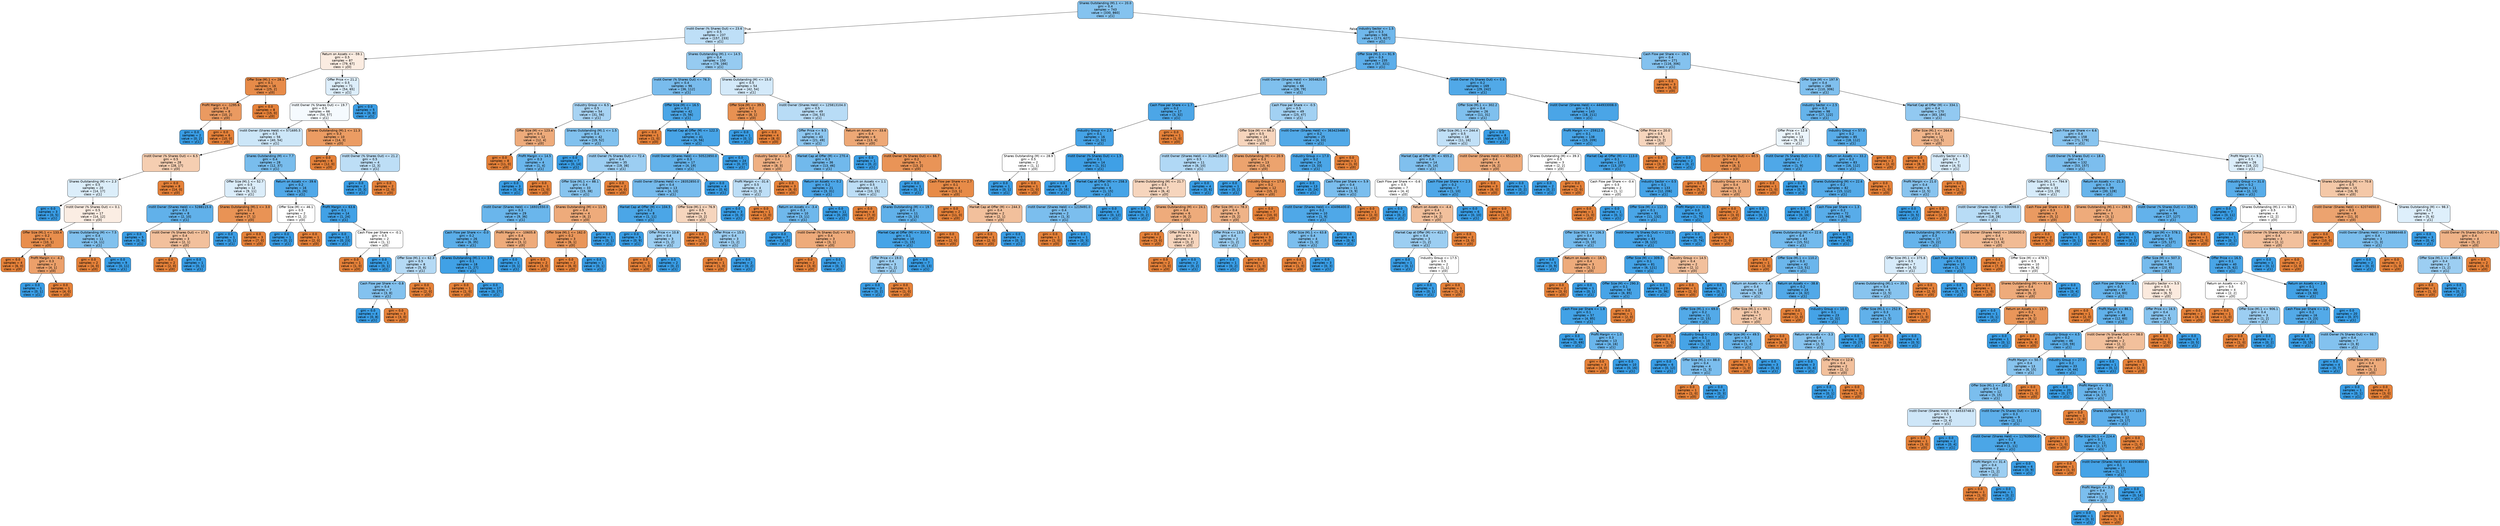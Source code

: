 digraph Tree {
node [shape=box, style="filled, rounded", color="black", fontname="helvetica"] ;
edge [fontname="helvetica"] ;
0 [label="Shares Outstanding (M).1 <= 20.0\ngini = 0.4\nsamples = 743\nvalue = [330, 860]\nclass = y[1]", fillcolor="#85c3ef"] ;
1 [label="Instit Owner (% Shares Out) <= 23.6\ngini = 0.5\nsamples = 237\nvalue = [157, 233]\nclass = y[1]", fillcolor="#bedff7"] ;
0 -> 1 [labeldistance=2.5, labelangle=45, headlabel="True"] ;
2 [label="Return on Assets <= -59.1\ngini = 0.5\nsamples = 87\nvalue = [79, 67]\nclass = y[0]", fillcolor="#fbece1"] ;
1 -> 2 ;
3 [label="Offer Size (M).1 <= 28.1\ngini = 0.1\nsamples = 16\nvalue = [25, 2]\nclass = y[0]", fillcolor="#e78b49"] ;
2 -> 3 ;
4 [label="Profit Margin <= -1295.6\ngini = 0.3\nsamples = 8\nvalue = [10, 2]\nclass = y[0]", fillcolor="#ea9a61"] ;
3 -> 4 ;
5 [label="gini = 0.0\nsamples = 2\nvalue = [0, 2]\nclass = y[1]", fillcolor="#399de5"] ;
4 -> 5 ;
6 [label="gini = 0.0\nsamples = 6\nvalue = [10, 0]\nclass = y[0]", fillcolor="#e58139"] ;
4 -> 6 ;
7 [label="gini = 0.0\nsamples = 8\nvalue = [15, 0]\nclass = y[0]", fillcolor="#e58139"] ;
3 -> 7 ;
8 [label="Offer Price <= 21.2\ngini = 0.5\nsamples = 71\nvalue = [54, 65]\nclass = y[1]", fillcolor="#ddeefb"] ;
2 -> 8 ;
9 [label="Instit Owner (% Shares Out) <= 19.7\ngini = 0.5\nsamples = 66\nvalue = [54, 57]\nclass = y[1]", fillcolor="#f5fafe"] ;
8 -> 9 ;
10 [label="Instit Owner (Shares Held) <= 571695.5\ngini = 0.5\nsamples = 56\nvalue = [40, 54]\nclass = y[1]", fillcolor="#cce6f8"] ;
9 -> 10 ;
11 [label="Instit Owner (% Shares Out) <= 6.5\ngini = 0.5\nsamples = 28\nvalue = [28, 17]\nclass = y[0]", fillcolor="#f5ceb1"] ;
10 -> 11 ;
12 [label="Shares Outstanding (M) <= 2.3\ngini = 0.5\nsamples = 20\nvalue = [14, 17]\nclass = y[1]", fillcolor="#dceefa"] ;
11 -> 12 ;
13 [label="gini = 0.0\nsamples = 3\nvalue = [0, 5]\nclass = y[1]", fillcolor="#399de5"] ;
12 -> 13 ;
14 [label="Instit Owner (% Shares Out) <= 0.1\ngini = 0.5\nsamples = 17\nvalue = [14, 12]\nclass = y[0]", fillcolor="#fbede3"] ;
12 -> 14 ;
15 [label="Offer Size (M).1 <= 133.4\ngini = 0.2\nsamples = 6\nvalue = [10, 1]\nclass = y[0]", fillcolor="#e88e4d"] ;
14 -> 15 ;
16 [label="gini = 0.0\nsamples = 4\nvalue = [6, 0]\nclass = y[0]", fillcolor="#e58139"] ;
15 -> 16 ;
17 [label="Profit Margin <= -4.2\ngini = 0.3\nsamples = 2\nvalue = [4, 1]\nclass = y[0]", fillcolor="#eca06a"] ;
15 -> 17 ;
18 [label="gini = 0.0\nsamples = 1\nvalue = [0, 1]\nclass = y[1]", fillcolor="#399de5"] ;
17 -> 18 ;
19 [label="gini = 0.0\nsamples = 1\nvalue = [4, 0]\nclass = y[0]", fillcolor="#e58139"] ;
17 -> 19 ;
20 [label="Shares Outstanding (M) <= 7.5\ngini = 0.4\nsamples = 11\nvalue = [4, 11]\nclass = y[1]", fillcolor="#81c1ee"] ;
14 -> 20 ;
21 [label="gini = 0.0\nsamples = 2\nvalue = [4, 0]\nclass = y[0]", fillcolor="#e58139"] ;
20 -> 21 ;
22 [label="gini = 0.0\nsamples = 9\nvalue = [0, 11]\nclass = y[1]", fillcolor="#399de5"] ;
20 -> 22 ;
23 [label="gini = 0.0\nsamples = 8\nvalue = [14, 0]\nclass = y[0]", fillcolor="#e58139"] ;
11 -> 23 ;
24 [label="Shares Outstanding (M) <= 7.7\ngini = 0.4\nsamples = 28\nvalue = [12, 37]\nclass = y[1]", fillcolor="#79bded"] ;
10 -> 24 ;
25 [label="Offer Size (M).1 <= 52.7\ngini = 0.5\nsamples = 12\nvalue = [9, 11]\nclass = y[1]", fillcolor="#dbedfa"] ;
24 -> 25 ;
26 [label="Instit Owner (Shares Held) <= 5288115.0\ngini = 0.3\nsamples = 8\nvalue = [2, 10]\nclass = y[1]", fillcolor="#61b1ea"] ;
25 -> 26 ;
27 [label="gini = 0.0\nsamples = 5\nvalue = [0, 9]\nclass = y[1]", fillcolor="#399de5"] ;
26 -> 27 ;
28 [label="Instit Owner (% Shares Out) <= 17.6\ngini = 0.4\nsamples = 3\nvalue = [2, 1]\nclass = y[0]", fillcolor="#f2c09c"] ;
26 -> 28 ;
29 [label="gini = 0.0\nsamples = 2\nvalue = [2, 0]\nclass = y[0]", fillcolor="#e58139"] ;
28 -> 29 ;
30 [label="gini = 0.0\nsamples = 1\nvalue = [0, 1]\nclass = y[1]", fillcolor="#399de5"] ;
28 -> 30 ;
31 [label="Shares Outstanding (M).1 <= 3.0\ngini = 0.2\nsamples = 4\nvalue = [7, 1]\nclass = y[0]", fillcolor="#e99355"] ;
25 -> 31 ;
32 [label="gini = 0.0\nsamples = 1\nvalue = [0, 1]\nclass = y[1]", fillcolor="#399de5"] ;
31 -> 32 ;
33 [label="gini = 0.0\nsamples = 3\nvalue = [7, 0]\nclass = y[0]", fillcolor="#e58139"] ;
31 -> 33 ;
34 [label="Return on Assets <= -39.6\ngini = 0.2\nsamples = 16\nvalue = [3, 26]\nclass = y[1]", fillcolor="#50a8e8"] ;
24 -> 34 ;
35 [label="Offer Size (M) <= 46.1\ngini = 0.5\nsamples = 2\nvalue = [2, 2]\nclass = y[0]", fillcolor="#ffffff"] ;
34 -> 35 ;
36 [label="gini = 0.0\nsamples = 1\nvalue = [0, 2]\nclass = y[1]", fillcolor="#399de5"] ;
35 -> 36 ;
37 [label="gini = 0.0\nsamples = 1\nvalue = [2, 0]\nclass = y[0]", fillcolor="#e58139"] ;
35 -> 37 ;
38 [label="Profit Margin <= 63.6\ngini = 0.1\nsamples = 14\nvalue = [1, 24]\nclass = y[1]", fillcolor="#41a1e6"] ;
34 -> 38 ;
39 [label="gini = 0.0\nsamples = 12\nvalue = [0, 23]\nclass = y[1]", fillcolor="#399de5"] ;
38 -> 39 ;
40 [label="Cash Flow per Share <= -0.1\ngini = 0.5\nsamples = 2\nvalue = [1, 1]\nclass = y[0]", fillcolor="#ffffff"] ;
38 -> 40 ;
41 [label="gini = 0.0\nsamples = 1\nvalue = [1, 0]\nclass = y[0]", fillcolor="#e58139"] ;
40 -> 41 ;
42 [label="gini = 0.0\nsamples = 1\nvalue = [0, 1]\nclass = y[1]", fillcolor="#399de5"] ;
40 -> 42 ;
43 [label="Shares Outstanding (M).1 <= 11.3\ngini = 0.3\nsamples = 10\nvalue = [14, 3]\nclass = y[0]", fillcolor="#eb9c63"] ;
9 -> 43 ;
44 [label="gini = 0.0\nsamples = 6\nvalue = [12, 0]\nclass = y[0]", fillcolor="#e58139"] ;
43 -> 44 ;
45 [label="Instit Owner (% Shares Out) <= 21.2\ngini = 0.5\nsamples = 4\nvalue = [2, 3]\nclass = y[1]", fillcolor="#bddef6"] ;
43 -> 45 ;
46 [label="gini = 0.0\nsamples = 2\nvalue = [0, 3]\nclass = y[1]", fillcolor="#399de5"] ;
45 -> 46 ;
47 [label="gini = 0.0\nsamples = 2\nvalue = [2, 0]\nclass = y[0]", fillcolor="#e58139"] ;
45 -> 47 ;
48 [label="gini = 0.0\nsamples = 5\nvalue = [0, 8]\nclass = y[1]", fillcolor="#399de5"] ;
8 -> 48 ;
49 [label="Shares Outstanding (M).1 <= 14.5\ngini = 0.4\nsamples = 150\nvalue = [78, 166]\nclass = y[1]", fillcolor="#96cbf1"] ;
1 -> 49 ;
50 [label="Instit Owner (% Shares Out) <= 76.3\ngini = 0.4\nsamples = 96\nvalue = [36, 112]\nclass = y[1]", fillcolor="#79bced"] ;
49 -> 50 ;
51 [label="Industry Group <= 6.5\ngini = 0.5\nsamples = 54\nvalue = [31, 56]\nclass = y[1]", fillcolor="#a7d3f3"] ;
50 -> 51 ;
52 [label="Offer Size (M) <= 123.4\ngini = 0.4\nsamples = 12\nvalue = [12, 4]\nclass = y[0]", fillcolor="#eeab7b"] ;
51 -> 52 ;
53 [label="gini = 0.0\nsamples = 8\nvalue = [11, 0]\nclass = y[0]", fillcolor="#e58139"] ;
52 -> 53 ;
54 [label="Profit Margin <= 14.5\ngini = 0.3\nsamples = 4\nvalue = [1, 4]\nclass = y[1]", fillcolor="#6ab6ec"] ;
52 -> 54 ;
55 [label="gini = 0.0\nsamples = 3\nvalue = [0, 4]\nclass = y[1]", fillcolor="#399de5"] ;
54 -> 55 ;
56 [label="gini = 0.0\nsamples = 1\nvalue = [1, 0]\nclass = y[0]", fillcolor="#e58139"] ;
54 -> 56 ;
57 [label="Shares Outstanding (M).1 <= 1.5\ngini = 0.4\nsamples = 42\nvalue = [19, 52]\nclass = y[1]", fillcolor="#81c1ee"] ;
51 -> 57 ;
58 [label="gini = 0.0\nsamples = 7\nvalue = [0, 14]\nclass = y[1]", fillcolor="#399de5"] ;
57 -> 58 ;
59 [label="Instit Owner (% Shares Out) <= 72.4\ngini = 0.4\nsamples = 35\nvalue = [19, 38]\nclass = y[1]", fillcolor="#9ccef2"] ;
57 -> 59 ;
60 [label="Offer Size (M).1 <= 88.1\ngini = 0.4\nsamples = 33\nvalue = [15, 38]\nclass = y[1]", fillcolor="#87c4ef"] ;
59 -> 60 ;
61 [label="Instit Owner (Shares Held) <= 16931550.0\ngini = 0.3\nsamples = 29\nvalue = [9, 36]\nclass = y[1]", fillcolor="#6ab6ec"] ;
60 -> 61 ;
62 [label="Cash Flow per Share <= -0.0\ngini = 0.2\nsamples = 26\nvalue = [6, 35]\nclass = y[1]", fillcolor="#5baee9"] ;
61 -> 62 ;
63 [label="Offer Size (M).1 <= 62.3\ngini = 0.5\nsamples = 8\nvalue = [5, 8]\nclass = y[1]", fillcolor="#b5daf5"] ;
62 -> 63 ;
64 [label="Cash Flow per Share <= -0.8\ngini = 0.4\nsamples = 7\nvalue = [3, 8]\nclass = y[1]", fillcolor="#83c2ef"] ;
63 -> 64 ;
65 [label="gini = 0.0\nsamples = 4\nvalue = [0, 8]\nclass = y[1]", fillcolor="#399de5"] ;
64 -> 65 ;
66 [label="gini = 0.0\nsamples = 3\nvalue = [3, 0]\nclass = y[0]", fillcolor="#e58139"] ;
64 -> 66 ;
67 [label="gini = 0.0\nsamples = 1\nvalue = [2, 0]\nclass = y[0]", fillcolor="#e58139"] ;
63 -> 67 ;
68 [label="Shares Outstanding (M).1 <= 3.8\ngini = 0.1\nsamples = 18\nvalue = [1, 27]\nclass = y[1]", fillcolor="#40a1e6"] ;
62 -> 68 ;
69 [label="gini = 0.0\nsamples = 1\nvalue = [1, 0]\nclass = y[0]", fillcolor="#e58139"] ;
68 -> 69 ;
70 [label="gini = 0.0\nsamples = 17\nvalue = [0, 27]\nclass = y[1]", fillcolor="#399de5"] ;
68 -> 70 ;
71 [label="Profit Margin <= -10605.8\ngini = 0.4\nsamples = 3\nvalue = [3, 1]\nclass = y[0]", fillcolor="#eeab7b"] ;
61 -> 71 ;
72 [label="gini = 0.0\nsamples = 1\nvalue = [0, 1]\nclass = y[1]", fillcolor="#399de5"] ;
71 -> 72 ;
73 [label="gini = 0.0\nsamples = 2\nvalue = [3, 0]\nclass = y[0]", fillcolor="#e58139"] ;
71 -> 73 ;
74 [label="Shares Outstanding (M) <= 11.9\ngini = 0.4\nsamples = 4\nvalue = [6, 2]\nclass = y[0]", fillcolor="#eeab7b"] ;
60 -> 74 ;
75 [label="Offer Size (M).1 <= 162.0\ngini = 0.2\nsamples = 3\nvalue = [6, 1]\nclass = y[0]", fillcolor="#e9965a"] ;
74 -> 75 ;
76 [label="gini = 0.0\nsamples = 2\nvalue = [6, 0]\nclass = y[0]", fillcolor="#e58139"] ;
75 -> 76 ;
77 [label="gini = 0.0\nsamples = 1\nvalue = [0, 1]\nclass = y[1]", fillcolor="#399de5"] ;
75 -> 77 ;
78 [label="gini = 0.0\nsamples = 1\nvalue = [0, 1]\nclass = y[1]", fillcolor="#399de5"] ;
74 -> 78 ;
79 [label="gini = 0.0\nsamples = 2\nvalue = [4, 0]\nclass = y[0]", fillcolor="#e58139"] ;
59 -> 79 ;
80 [label="Offer Size (M) <= 16.5\ngini = 0.2\nsamples = 42\nvalue = [5, 56]\nclass = y[1]", fillcolor="#4ba6e7"] ;
50 -> 80 ;
81 [label="gini = 0.0\nsamples = 1\nvalue = [1, 0]\nclass = y[0]", fillcolor="#e58139"] ;
80 -> 81 ;
82 [label="Market Cap at Offer (M) <= 122.3\ngini = 0.1\nsamples = 41\nvalue = [4, 56]\nclass = y[1]", fillcolor="#47a4e7"] ;
80 -> 82 ;
83 [label="Instit Owner (Shares Held) <= 50522850.0\ngini = 0.3\nsamples = 17\nvalue = [4, 19]\nclass = y[1]", fillcolor="#63b2ea"] ;
82 -> 83 ;
84 [label="Instit Owner (Shares Held) <= 28352850.0\ngini = 0.4\nsamples = 13\nvalue = [4, 13]\nclass = y[1]", fillcolor="#76bbed"] ;
83 -> 84 ;
85 [label="Market Cap at Offer (M) <= 104.5\ngini = 0.2\nsamples = 8\nvalue = [1, 11]\nclass = y[1]", fillcolor="#4ba6e7"] ;
84 -> 85 ;
86 [label="gini = 0.0\nsamples = 5\nvalue = [0, 9]\nclass = y[1]", fillcolor="#399de5"] ;
85 -> 86 ;
87 [label="Offer Price <= 10.8\ngini = 0.4\nsamples = 3\nvalue = [1, 2]\nclass = y[1]", fillcolor="#9ccef2"] ;
85 -> 87 ;
88 [label="gini = 0.0\nsamples = 1\nvalue = [1, 0]\nclass = y[0]", fillcolor="#e58139"] ;
87 -> 88 ;
89 [label="gini = 0.0\nsamples = 2\nvalue = [0, 2]\nclass = y[1]", fillcolor="#399de5"] ;
87 -> 89 ;
90 [label="Offer Size (M).1 <= 76.9\ngini = 0.5\nsamples = 5\nvalue = [3, 2]\nclass = y[0]", fillcolor="#f6d5bd"] ;
84 -> 90 ;
91 [label="gini = 0.0\nsamples = 2\nvalue = [2, 0]\nclass = y[0]", fillcolor="#e58139"] ;
90 -> 91 ;
92 [label="Offer Price <= 15.0\ngini = 0.4\nsamples = 3\nvalue = [1, 2]\nclass = y[1]", fillcolor="#9ccef2"] ;
90 -> 92 ;
93 [label="gini = 0.0\nsamples = 1\nvalue = [1, 0]\nclass = y[0]", fillcolor="#e58139"] ;
92 -> 93 ;
94 [label="gini = 0.0\nsamples = 2\nvalue = [0, 2]\nclass = y[1]", fillcolor="#399de5"] ;
92 -> 94 ;
95 [label="gini = 0.0\nsamples = 4\nvalue = [0, 6]\nclass = y[1]", fillcolor="#399de5"] ;
83 -> 95 ;
96 [label="gini = 0.0\nsamples = 24\nvalue = [0, 37]\nclass = y[1]", fillcolor="#399de5"] ;
82 -> 96 ;
97 [label="Shares Outstanding (M) <= 15.0\ngini = 0.5\nsamples = 54\nvalue = [42, 54]\nclass = y[1]", fillcolor="#d3e9f9"] ;
49 -> 97 ;
98 [label="Offer Size (M) <= 39.5\ngini = 0.2\nsamples = 5\nvalue = [8, 1]\nclass = y[0]", fillcolor="#e89152"] ;
97 -> 98 ;
99 [label="gini = 0.0\nsamples = 1\nvalue = [0, 1]\nclass = y[1]", fillcolor="#399de5"] ;
98 -> 99 ;
100 [label="gini = 0.0\nsamples = 4\nvalue = [8, 0]\nclass = y[0]", fillcolor="#e58139"] ;
98 -> 100 ;
101 [label="Instit Owner (Shares Held) <= 125813104.0\ngini = 0.5\nsamples = 49\nvalue = [34, 53]\nclass = y[1]", fillcolor="#b8dcf6"] ;
97 -> 101 ;
102 [label="Offer Price <= 9.5\ngini = 0.4\nsamples = 43\nvalue = [21, 49]\nclass = y[1]", fillcolor="#8ec7f0"] ;
101 -> 102 ;
103 [label="Industry Sector <= 1.5\ngini = 0.4\nsamples = 7\nvalue = [8, 3]\nclass = y[0]", fillcolor="#efb083"] ;
102 -> 103 ;
104 [label="Profit Margin <= -31.6\ngini = 0.5\nsamples = 4\nvalue = [2, 3]\nclass = y[1]", fillcolor="#bddef6"] ;
103 -> 104 ;
105 [label="gini = 0.0\nsamples = 3\nvalue = [0, 3]\nclass = y[1]", fillcolor="#399de5"] ;
104 -> 105 ;
106 [label="gini = 0.0\nsamples = 1\nvalue = [2, 0]\nclass = y[0]", fillcolor="#e58139"] ;
104 -> 106 ;
107 [label="gini = 0.0\nsamples = 3\nvalue = [6, 0]\nclass = y[0]", fillcolor="#e58139"] ;
103 -> 107 ;
108 [label="Market Cap at Offer (M) <= 270.4\ngini = 0.3\nsamples = 36\nvalue = [13, 46]\nclass = y[1]", fillcolor="#71b9ec"] ;
102 -> 108 ;
109 [label="Return on Assets <= 0.2\ngini = 0.2\nsamples = 21\nvalue = [3, 31]\nclass = y[1]", fillcolor="#4ca6e8"] ;
108 -> 109 ;
110 [label="Return on Assets <= -3.4\ngini = 0.3\nsamples = 10\nvalue = [3, 11]\nclass = y[1]", fillcolor="#6fb8ec"] ;
109 -> 110 ;
111 [label="gini = 0.0\nsamples = 7\nvalue = [0, 10]\nclass = y[1]", fillcolor="#399de5"] ;
110 -> 111 ;
112 [label="Instit Owner (% Shares Out) <= 95.7\ngini = 0.4\nsamples = 3\nvalue = [3, 1]\nclass = y[0]", fillcolor="#eeab7b"] ;
110 -> 112 ;
113 [label="gini = 0.0\nsamples = 2\nvalue = [3, 0]\nclass = y[0]", fillcolor="#e58139"] ;
112 -> 113 ;
114 [label="gini = 0.0\nsamples = 1\nvalue = [0, 1]\nclass = y[1]", fillcolor="#399de5"] ;
112 -> 114 ;
115 [label="gini = 0.0\nsamples = 11\nvalue = [0, 20]\nclass = y[1]", fillcolor="#399de5"] ;
109 -> 115 ;
116 [label="Return on Assets <= 1.1\ngini = 0.5\nsamples = 15\nvalue = [10, 15]\nclass = y[1]", fillcolor="#bddef6"] ;
108 -> 116 ;
117 [label="gini = 0.0\nsamples = 4\nvalue = [7, 0]\nclass = y[0]", fillcolor="#e58139"] ;
116 -> 117 ;
118 [label="Shares Outstanding (M) <= 19.7\ngini = 0.3\nsamples = 11\nvalue = [3, 15]\nclass = y[1]", fillcolor="#61b1ea"] ;
116 -> 118 ;
119 [label="Market Cap at Offer (M) <= 313.4\ngini = 0.1\nsamples = 10\nvalue = [1, 15]\nclass = y[1]", fillcolor="#46a4e7"] ;
118 -> 119 ;
120 [label="Offer Price <= 19.0\ngini = 0.4\nsamples = 3\nvalue = [1, 2]\nclass = y[1]", fillcolor="#9ccef2"] ;
119 -> 120 ;
121 [label="gini = 0.0\nsamples = 2\nvalue = [0, 2]\nclass = y[1]", fillcolor="#399de5"] ;
120 -> 121 ;
122 [label="gini = 0.0\nsamples = 1\nvalue = [1, 0]\nclass = y[0]", fillcolor="#e58139"] ;
120 -> 122 ;
123 [label="gini = 0.0\nsamples = 7\nvalue = [0, 13]\nclass = y[1]", fillcolor="#399de5"] ;
119 -> 123 ;
124 [label="gini = 0.0\nsamples = 1\nvalue = [2, 0]\nclass = y[0]", fillcolor="#e58139"] ;
118 -> 124 ;
125 [label="Return on Assets <= -33.6\ngini = 0.4\nsamples = 6\nvalue = [13, 4]\nclass = y[0]", fillcolor="#eda876"] ;
101 -> 125 ;
126 [label="gini = 0.0\nsamples = 1\nvalue = [0, 2]\nclass = y[1]", fillcolor="#399de5"] ;
125 -> 126 ;
127 [label="Instit Owner (% Shares Out) <= 66.7\ngini = 0.2\nsamples = 5\nvalue = [13, 2]\nclass = y[0]", fillcolor="#e99457"] ;
125 -> 127 ;
128 [label="gini = 0.0\nsamples = 1\nvalue = [0, 1]\nclass = y[1]", fillcolor="#399de5"] ;
127 -> 128 ;
129 [label="Cash Flow per Share <= 2.7\ngini = 0.1\nsamples = 4\nvalue = [13, 1]\nclass = y[0]", fillcolor="#e78b48"] ;
127 -> 129 ;
130 [label="gini = 0.0\nsamples = 2\nvalue = [11, 0]\nclass = y[0]", fillcolor="#e58139"] ;
129 -> 130 ;
131 [label="Market Cap at Offer (M) <= 244.3\ngini = 0.4\nsamples = 2\nvalue = [2, 1]\nclass = y[0]", fillcolor="#f2c09c"] ;
129 -> 131 ;
132 [label="gini = 0.0\nsamples = 1\nvalue = [2, 0]\nclass = y[0]", fillcolor="#e58139"] ;
131 -> 132 ;
133 [label="gini = 0.0\nsamples = 1\nvalue = [0, 1]\nclass = y[1]", fillcolor="#399de5"] ;
131 -> 133 ;
134 [label="Industry Sector <= 1.5\ngini = 0.3\nsamples = 506\nvalue = [173, 627]\nclass = y[1]", fillcolor="#70b8ec"] ;
0 -> 134 [labeldistance=2.5, labelangle=-45, headlabel="False"] ;
135 [label="Offer Size (M).1 <= 91.9\ngini = 0.3\nsamples = 235\nvalue = [57, 321]\nclass = y[1]", fillcolor="#5caeea"] ;
134 -> 135 ;
136 [label="Instit Owner (Shares Held) <= 3054820.0\ngini = 0.4\nsamples = 66\nvalue = [28, 79]\nclass = y[1]", fillcolor="#7fc0ee"] ;
135 -> 136 ;
137 [label="Cash Flow per Share <= 1.7\ngini = 0.2\nsamples = 17\nvalue = [3, 32]\nclass = y[1]", fillcolor="#4ca6e7"] ;
136 -> 137 ;
138 [label="Industry Group <= 2.5\ngini = 0.1\nsamples = 16\nvalue = [2, 32]\nclass = y[1]", fillcolor="#45a3e7"] ;
137 -> 138 ;
139 [label="Shares Outstanding (M) <= 28.9\ngini = 0.5\nsamples = 2\nvalue = [1, 1]\nclass = y[0]", fillcolor="#ffffff"] ;
138 -> 139 ;
140 [label="gini = 0.0\nsamples = 1\nvalue = [0, 1]\nclass = y[1]", fillcolor="#399de5"] ;
139 -> 140 ;
141 [label="gini = 0.0\nsamples = 1\nvalue = [1, 0]\nclass = y[0]", fillcolor="#e58139"] ;
139 -> 141 ;
142 [label="Instit Owner (% Shares Out) <= 1.5\ngini = 0.1\nsamples = 14\nvalue = [1, 31]\nclass = y[1]", fillcolor="#3fa0e6"] ;
138 -> 142 ;
143 [label="gini = 0.0\nsamples = 8\nvalue = [0, 16]\nclass = y[1]", fillcolor="#399de5"] ;
142 -> 143 ;
144 [label="Market Cap at Offer (M) <= 258.3\ngini = 0.1\nsamples = 6\nvalue = [1, 15]\nclass = y[1]", fillcolor="#46a4e7"] ;
142 -> 144 ;
145 [label="Instit Owner (Shares Held) <= 1219491.0\ngini = 0.4\nsamples = 2\nvalue = [1, 3]\nclass = y[1]", fillcolor="#7bbeee"] ;
144 -> 145 ;
146 [label="gini = 0.0\nsamples = 1\nvalue = [1, 0]\nclass = y[0]", fillcolor="#e58139"] ;
145 -> 146 ;
147 [label="gini = 0.0\nsamples = 1\nvalue = [0, 3]\nclass = y[1]", fillcolor="#399de5"] ;
145 -> 147 ;
148 [label="gini = 0.0\nsamples = 4\nvalue = [0, 12]\nclass = y[1]", fillcolor="#399de5"] ;
144 -> 148 ;
149 [label="gini = 0.0\nsamples = 1\nvalue = [1, 0]\nclass = y[0]", fillcolor="#e58139"] ;
137 -> 149 ;
150 [label="Cash Flow per Share <= -0.5\ngini = 0.5\nsamples = 49\nvalue = [25, 47]\nclass = y[1]", fillcolor="#a2d1f3"] ;
136 -> 150 ;
151 [label="Offer Size (M) <= 66.3\ngini = 0.5\nsamples = 24\nvalue = [21, 14]\nclass = y[0]", fillcolor="#f6d5bd"] ;
150 -> 151 ;
152 [label="Instit Owner (Shares Held) <= 31341150.0\ngini = 0.5\nsamples = 11\nvalue = [6, 10]\nclass = y[1]", fillcolor="#b0d8f5"] ;
151 -> 152 ;
153 [label="Shares Outstanding (M) <= 21.7\ngini = 0.5\nsamples = 7\nvalue = [6, 4]\nclass = y[0]", fillcolor="#f6d5bd"] ;
152 -> 153 ;
154 [label="gini = 0.0\nsamples = 1\nvalue = [0, 2]\nclass = y[1]", fillcolor="#399de5"] ;
153 -> 154 ;
155 [label="Shares Outstanding (M) <= 24.1\ngini = 0.4\nsamples = 6\nvalue = [6, 2]\nclass = y[0]", fillcolor="#eeab7b"] ;
153 -> 155 ;
156 [label="gini = 0.0\nsamples = 2\nvalue = [3, 0]\nclass = y[0]", fillcolor="#e58139"] ;
155 -> 156 ;
157 [label="Offer Price <= 6.0\ngini = 0.5\nsamples = 4\nvalue = [3, 2]\nclass = y[0]", fillcolor="#f6d5bd"] ;
155 -> 157 ;
158 [label="gini = 0.0\nsamples = 2\nvalue = [3, 0]\nclass = y[0]", fillcolor="#e58139"] ;
157 -> 158 ;
159 [label="gini = 0.0\nsamples = 2\nvalue = [0, 2]\nclass = y[1]", fillcolor="#399de5"] ;
157 -> 159 ;
160 [label="gini = 0.0\nsamples = 4\nvalue = [0, 6]\nclass = y[1]", fillcolor="#399de5"] ;
152 -> 160 ;
161 [label="Shares Outstanding (M) <= 20.9\ngini = 0.3\nsamples = 13\nvalue = [15, 4]\nclass = y[0]", fillcolor="#eca36e"] ;
151 -> 161 ;
162 [label="gini = 0.0\nsamples = 1\nvalue = [0, 2]\nclass = y[1]", fillcolor="#399de5"] ;
161 -> 162 ;
163 [label="Industry Group <= 17.0\ngini = 0.2\nsamples = 12\nvalue = [15, 2]\nclass = y[0]", fillcolor="#e89253"] ;
161 -> 163 ;
164 [label="Offer Size (M) <= 78.3\ngini = 0.4\nsamples = 5\nvalue = [5, 2]\nclass = y[0]", fillcolor="#efb388"] ;
163 -> 164 ;
165 [label="Offer Price <= 13.5\ngini = 0.4\nsamples = 2\nvalue = [1, 2]\nclass = y[1]", fillcolor="#9ccef2"] ;
164 -> 165 ;
166 [label="gini = 0.0\nsamples = 1\nvalue = [0, 2]\nclass = y[1]", fillcolor="#399de5"] ;
165 -> 166 ;
167 [label="gini = 0.0\nsamples = 1\nvalue = [1, 0]\nclass = y[0]", fillcolor="#e58139"] ;
165 -> 167 ;
168 [label="gini = 0.0\nsamples = 3\nvalue = [4, 0]\nclass = y[0]", fillcolor="#e58139"] ;
164 -> 168 ;
169 [label="gini = 0.0\nsamples = 7\nvalue = [10, 0]\nclass = y[0]", fillcolor="#e58139"] ;
163 -> 169 ;
170 [label="Instit Owner (Shares Held) <= 363423488.0\ngini = 0.2\nsamples = 25\nvalue = [4, 33]\nclass = y[1]", fillcolor="#51a9e8"] ;
150 -> 170 ;
171 [label="Industry Group <= 17.0\ngini = 0.2\nsamples = 24\nvalue = [3, 33]\nclass = y[1]", fillcolor="#4ba6e7"] ;
170 -> 171 ;
172 [label="gini = 0.0\nsamples = 13\nvalue = [0, 24]\nclass = y[1]", fillcolor="#399de5"] ;
171 -> 172 ;
173 [label="Cash Flow per Share <= 5.9\ngini = 0.4\nsamples = 11\nvalue = [3, 9]\nclass = y[1]", fillcolor="#7bbeee"] ;
171 -> 173 ;
174 [label="Instit Owner (Shares Held) <= 43496400.0\ngini = 0.2\nsamples = 10\nvalue = [1, 9]\nclass = y[1]", fillcolor="#4fa8e8"] ;
173 -> 174 ;
175 [label="Offer Size (M).1 <= 63.8\ngini = 0.4\nsamples = 4\nvalue = [1, 3]\nclass = y[1]", fillcolor="#7bbeee"] ;
174 -> 175 ;
176 [label="gini = 0.0\nsamples = 1\nvalue = [1, 0]\nclass = y[0]", fillcolor="#e58139"] ;
175 -> 176 ;
177 [label="gini = 0.0\nsamples = 3\nvalue = [0, 3]\nclass = y[1]", fillcolor="#399de5"] ;
175 -> 177 ;
178 [label="gini = 0.0\nsamples = 6\nvalue = [0, 6]\nclass = y[1]", fillcolor="#399de5"] ;
174 -> 178 ;
179 [label="gini = 0.0\nsamples = 1\nvalue = [2, 0]\nclass = y[0]", fillcolor="#e58139"] ;
173 -> 179 ;
180 [label="gini = 0.0\nsamples = 1\nvalue = [1, 0]\nclass = y[0]", fillcolor="#e58139"] ;
170 -> 180 ;
181 [label="Instit Owner (% Shares Out) <= 0.6\ngini = 0.2\nsamples = 169\nvalue = [29, 242]\nclass = y[1]", fillcolor="#51a9e8"] ;
135 -> 181 ;
182 [label="Offer Size (M).1 <= 302.2\ngini = 0.4\nsamples = 26\nvalue = [11, 31]\nclass = y[1]", fillcolor="#7fc0ee"] ;
181 -> 182 ;
183 [label="Offer Size (M).1 <= 244.4\ngini = 0.5\nsamples = 18\nvalue = [11, 16]\nclass = y[1]", fillcolor="#c1e0f7"] ;
182 -> 183 ;
184 [label="Market Cap at Offer (M) <= 655.2\ngini = 0.4\nsamples = 14\nvalue = [5, 14]\nclass = y[1]", fillcolor="#80c0ee"] ;
183 -> 184 ;
185 [label="Cash Flow per Share <= -0.6\ngini = 0.5\nsamples = 7\nvalue = [4, 4]\nclass = y[0]", fillcolor="#ffffff"] ;
184 -> 185 ;
186 [label="gini = 0.0\nsamples = 2\nvalue = [0, 2]\nclass = y[1]", fillcolor="#399de5"] ;
185 -> 186 ;
187 [label="Return on Assets <= -4.4\ngini = 0.4\nsamples = 5\nvalue = [4, 2]\nclass = y[0]", fillcolor="#f2c09c"] ;
185 -> 187 ;
188 [label="Market Cap at Offer (M) <= 411.7\ngini = 0.4\nsamples = 3\nvalue = [1, 2]\nclass = y[1]", fillcolor="#9ccef2"] ;
187 -> 188 ;
189 [label="gini = 0.0\nsamples = 1\nvalue = [0, 1]\nclass = y[1]", fillcolor="#399de5"] ;
188 -> 189 ;
190 [label="Industry Group <= 17.5\ngini = 0.5\nsamples = 2\nvalue = [1, 1]\nclass = y[0]", fillcolor="#ffffff"] ;
188 -> 190 ;
191 [label="gini = 0.0\nsamples = 1\nvalue = [0, 1]\nclass = y[1]", fillcolor="#399de5"] ;
190 -> 191 ;
192 [label="gini = 0.0\nsamples = 1\nvalue = [1, 0]\nclass = y[0]", fillcolor="#e58139"] ;
190 -> 192 ;
193 [label="gini = 0.0\nsamples = 2\nvalue = [3, 0]\nclass = y[0]", fillcolor="#e58139"] ;
187 -> 193 ;
194 [label="Cash Flow per Share <= 2.3\ngini = 0.2\nsamples = 7\nvalue = [1, 10]\nclass = y[1]", fillcolor="#4da7e8"] ;
184 -> 194 ;
195 [label="gini = 0.0\nsamples = 6\nvalue = [0, 10]\nclass = y[1]", fillcolor="#399de5"] ;
194 -> 195 ;
196 [label="gini = 0.0\nsamples = 1\nvalue = [1, 0]\nclass = y[0]", fillcolor="#e58139"] ;
194 -> 196 ;
197 [label="Instit Owner (Shares Held) <= 651219.5\ngini = 0.4\nsamples = 4\nvalue = [6, 2]\nclass = y[0]", fillcolor="#eeab7b"] ;
183 -> 197 ;
198 [label="gini = 0.0\nsamples = 3\nvalue = [6, 0]\nclass = y[0]", fillcolor="#e58139"] ;
197 -> 198 ;
199 [label="gini = 0.0\nsamples = 1\nvalue = [0, 2]\nclass = y[1]", fillcolor="#399de5"] ;
197 -> 199 ;
200 [label="gini = 0.0\nsamples = 8\nvalue = [0, 15]\nclass = y[1]", fillcolor="#399de5"] ;
182 -> 200 ;
201 [label="Instit Owner (Shares Held) <= 444933008.0\ngini = 0.1\nsamples = 143\nvalue = [18, 211]\nclass = y[1]", fillcolor="#4aa5e7"] ;
181 -> 201 ;
202 [label="Profit Margin <= -25912.0\ngini = 0.1\nsamples = 138\nvalue = [15, 209]\nclass = y[1]", fillcolor="#47a4e7"] ;
201 -> 202 ;
203 [label="Shares Outstanding (M) <= 39.3\ngini = 0.5\nsamples = 3\nvalue = [2, 2]\nclass = y[0]", fillcolor="#ffffff"] ;
202 -> 203 ;
204 [label="gini = 0.0\nsamples = 2\nvalue = [0, 2]\nclass = y[1]", fillcolor="#399de5"] ;
203 -> 204 ;
205 [label="gini = 0.0\nsamples = 1\nvalue = [2, 0]\nclass = y[0]", fillcolor="#e58139"] ;
203 -> 205 ;
206 [label="Market Cap at Offer (M) <= 113.0\ngini = 0.1\nsamples = 135\nvalue = [13, 207]\nclass = y[1]", fillcolor="#45a3e7"] ;
202 -> 206 ;
207 [label="Cash Flow per Share <= -0.4\ngini = 0.5\nsamples = 2\nvalue = [1, 1]\nclass = y[0]", fillcolor="#ffffff"] ;
206 -> 207 ;
208 [label="gini = 0.0\nsamples = 1\nvalue = [1, 0]\nclass = y[0]", fillcolor="#e58139"] ;
207 -> 208 ;
209 [label="gini = 0.0\nsamples = 1\nvalue = [0, 1]\nclass = y[1]", fillcolor="#399de5"] ;
207 -> 209 ;
210 [label="Industry Sector <= 0.5\ngini = 0.1\nsamples = 133\nvalue = [12, 206]\nclass = y[1]", fillcolor="#45a3e7"] ;
206 -> 210 ;
211 [label="Offer Size (M) <= 112.3\ngini = 0.1\nsamples = 91\nvalue = [11, 132]\nclass = y[1]", fillcolor="#49a5e7"] ;
210 -> 211 ;
212 [label="Offer Size (M).1 <= 106.3\ngini = 0.4\nsamples = 8\nvalue = [3, 10]\nclass = y[1]", fillcolor="#74baed"] ;
211 -> 212 ;
213 [label="gini = 0.0\nsamples = 5\nvalue = [0, 9]\nclass = y[1]", fillcolor="#399de5"] ;
212 -> 213 ;
214 [label="Return on Assets <= -16.5\ngini = 0.4\nsamples = 3\nvalue = [3, 1]\nclass = y[0]", fillcolor="#eeab7b"] ;
212 -> 214 ;
215 [label="gini = 0.0\nsamples = 2\nvalue = [3, 0]\nclass = y[0]", fillcolor="#e58139"] ;
214 -> 215 ;
216 [label="gini = 0.0\nsamples = 1\nvalue = [0, 1]\nclass = y[1]", fillcolor="#399de5"] ;
214 -> 216 ;
217 [label="Instit Owner (% Shares Out) <= 121.3\ngini = 0.1\nsamples = 83\nvalue = [8, 122]\nclass = y[1]", fillcolor="#46a3e7"] ;
211 -> 217 ;
218 [label="Offer Size (M) <= 309.0\ngini = 0.1\nsamples = 81\nvalue = [6, 121]\nclass = y[1]", fillcolor="#43a2e6"] ;
217 -> 218 ;
219 [label="Offer Size (M) <= 290.3\ngini = 0.1\nsamples = 58\nvalue = [6, 85]\nclass = y[1]", fillcolor="#47a4e7"] ;
218 -> 219 ;
220 [label="Cash Flow per Share <= 1.8\ngini = 0.1\nsamples = 57\nvalue = [4, 85]\nclass = y[1]", fillcolor="#42a2e6"] ;
219 -> 220 ;
221 [label="gini = 0.0\nsamples = 44\nvalue = [0, 69]\nclass = y[1]", fillcolor="#399de5"] ;
220 -> 221 ;
222 [label="Profit Margin <= 1.0\ngini = 0.3\nsamples = 13\nvalue = [4, 16]\nclass = y[1]", fillcolor="#6ab6ec"] ;
220 -> 222 ;
223 [label="gini = 0.0\nsamples = 3\nvalue = [4, 0]\nclass = y[0]", fillcolor="#e58139"] ;
222 -> 223 ;
224 [label="gini = 0.0\nsamples = 10\nvalue = [0, 16]\nclass = y[1]", fillcolor="#399de5"] ;
222 -> 224 ;
225 [label="gini = 0.0\nsamples = 1\nvalue = [2, 0]\nclass = y[0]", fillcolor="#e58139"] ;
219 -> 225 ;
226 [label="gini = 0.0\nsamples = 23\nvalue = [0, 36]\nclass = y[1]", fillcolor="#399de5"] ;
218 -> 226 ;
227 [label="Industry Group <= 14.5\ngini = 0.4\nsamples = 2\nvalue = [2, 1]\nclass = y[0]", fillcolor="#f2c09c"] ;
217 -> 227 ;
228 [label="gini = 0.0\nsamples = 1\nvalue = [2, 0]\nclass = y[0]", fillcolor="#e58139"] ;
227 -> 228 ;
229 [label="gini = 0.0\nsamples = 1\nvalue = [0, 1]\nclass = y[1]", fillcolor="#399de5"] ;
227 -> 229 ;
230 [label="Profit Margin <= 31.6\ngini = 0.0\nsamples = 42\nvalue = [1, 74]\nclass = y[1]", fillcolor="#3c9ee5"] ;
210 -> 230 ;
231 [label="gini = 0.0\nsamples = 41\nvalue = [0, 74]\nclass = y[1]", fillcolor="#399de5"] ;
230 -> 231 ;
232 [label="gini = 0.0\nsamples = 1\nvalue = [1, 0]\nclass = y[0]", fillcolor="#e58139"] ;
230 -> 232 ;
233 [label="Offer Price <= 20.0\ngini = 0.5\nsamples = 5\nvalue = [3, 2]\nclass = y[0]", fillcolor="#f6d5bd"] ;
201 -> 233 ;
234 [label="gini = 0.0\nsamples = 3\nvalue = [3, 0]\nclass = y[0]", fillcolor="#e58139"] ;
233 -> 234 ;
235 [label="gini = 0.0\nsamples = 2\nvalue = [0, 2]\nclass = y[1]", fillcolor="#399de5"] ;
233 -> 235 ;
236 [label="Cash Flow per Share <= -26.6\ngini = 0.4\nsamples = 271\nvalue = [116, 306]\nclass = y[1]", fillcolor="#84c2ef"] ;
134 -> 236 ;
237 [label="gini = 0.0\nsamples = 3\nvalue = [6, 0]\nclass = y[0]", fillcolor="#e58139"] ;
236 -> 237 ;
238 [label="Offer Size (M) <= 197.9\ngini = 0.4\nsamples = 268\nvalue = [110, 306]\nclass = y[1]", fillcolor="#80c0ee"] ;
236 -> 238 ;
239 [label="Industry Sector <= 2.5\ngini = 0.3\nsamples = 98\nvalue = [27, 122]\nclass = y[1]", fillcolor="#65b3eb"] ;
238 -> 239 ;
240 [label="Offer Price <= 12.8\ngini = 0.5\nsamples = 13\nvalue = [9, 10]\nclass = y[1]", fillcolor="#ebf5fc"] ;
239 -> 240 ;
241 [label="Instit Owner (% Shares Out) <= 60.5\ngini = 0.2\nsamples = 6\nvalue = [8, 1]\nclass = y[0]", fillcolor="#e89152"] ;
240 -> 241 ;
242 [label="gini = 0.0\nsamples = 3\nvalue = [5, 0]\nclass = y[0]", fillcolor="#e58139"] ;
241 -> 242 ;
243 [label="Industry Group <= 28.5\ngini = 0.4\nsamples = 3\nvalue = [3, 1]\nclass = y[0]", fillcolor="#eeab7b"] ;
241 -> 243 ;
244 [label="gini = 0.0\nsamples = 2\nvalue = [3, 0]\nclass = y[0]", fillcolor="#e58139"] ;
243 -> 244 ;
245 [label="gini = 0.0\nsamples = 1\nvalue = [0, 1]\nclass = y[1]", fillcolor="#399de5"] ;
243 -> 245 ;
246 [label="Instit Owner (% Shares Out) <= 0.0\ngini = 0.2\nsamples = 7\nvalue = [1, 9]\nclass = y[1]", fillcolor="#4fa8e8"] ;
240 -> 246 ;
247 [label="gini = 0.0\nsamples = 1\nvalue = [1, 0]\nclass = y[0]", fillcolor="#e58139"] ;
246 -> 247 ;
248 [label="gini = 0.0\nsamples = 6\nvalue = [0, 9]\nclass = y[1]", fillcolor="#399de5"] ;
246 -> 248 ;
249 [label="Industry Group <= 57.0\ngini = 0.2\nsamples = 85\nvalue = [18, 112]\nclass = y[1]", fillcolor="#59ade9"] ;
239 -> 249 ;
250 [label="Return on Assets <= 33.2\ngini = 0.2\nsamples = 83\nvalue = [16, 112]\nclass = y[1]", fillcolor="#55abe9"] ;
249 -> 250 ;
251 [label="Shares Outstanding (M) <= 22.6\ngini = 0.2\nsamples = 82\nvalue = [15, 112]\nclass = y[1]", fillcolor="#54aae8"] ;
250 -> 251 ;
252 [label="gini = 0.0\nsamples = 10\nvalue = [0, 16]\nclass = y[1]", fillcolor="#399de5"] ;
251 -> 252 ;
253 [label="Cash Flow per Share <= 1.3\ngini = 0.2\nsamples = 72\nvalue = [15, 96]\nclass = y[1]", fillcolor="#58ace9"] ;
251 -> 253 ;
254 [label="Shares Outstanding (M) <= 22.8\ngini = 0.4\nsamples = 43\nvalue = [15, 51]\nclass = y[1]", fillcolor="#73baed"] ;
253 -> 254 ;
255 [label="gini = 0.0\nsamples = 1\nvalue = [2, 0]\nclass = y[0]", fillcolor="#e58139"] ;
254 -> 255 ;
256 [label="Offer Size (M).1 <= 110.2\ngini = 0.3\nsamples = 42\nvalue = [13, 51]\nclass = y[1]", fillcolor="#6bb6ec"] ;
254 -> 256 ;
257 [label="Return on Assets <= -0.4\ngini = 0.4\nsamples = 18\nvalue = [9, 19]\nclass = y[1]", fillcolor="#97cbf1"] ;
256 -> 257 ;
258 [label="Offer Size (M).1 <= 69.0\ngini = 0.2\nsamples = 11\nvalue = [2, 15]\nclass = y[1]", fillcolor="#53aae8"] ;
257 -> 258 ;
259 [label="gini = 0.0\nsamples = 1\nvalue = [1, 0]\nclass = y[0]", fillcolor="#e58139"] ;
258 -> 259 ;
260 [label="Industry Group <= 20.5\ngini = 0.1\nsamples = 10\nvalue = [1, 15]\nclass = y[1]", fillcolor="#46a4e7"] ;
258 -> 260 ;
261 [label="gini = 0.0\nsamples = 6\nvalue = [0, 12]\nclass = y[1]", fillcolor="#399de5"] ;
260 -> 261 ;
262 [label="Offer Size (M).1 <= 88.0\ngini = 0.4\nsamples = 4\nvalue = [1, 3]\nclass = y[1]", fillcolor="#7bbeee"] ;
260 -> 262 ;
263 [label="gini = 0.0\nsamples = 1\nvalue = [1, 0]\nclass = y[0]", fillcolor="#e58139"] ;
262 -> 263 ;
264 [label="gini = 0.0\nsamples = 3\nvalue = [0, 3]\nclass = y[1]", fillcolor="#399de5"] ;
262 -> 264 ;
265 [label="Offer Size (M).1 <= 99.1\ngini = 0.5\nsamples = 7\nvalue = [7, 4]\nclass = y[0]", fillcolor="#f4c9aa"] ;
257 -> 265 ;
266 [label="Offer Size (M) <= 49.5\ngini = 0.3\nsamples = 4\nvalue = [1, 4]\nclass = y[1]", fillcolor="#6ab6ec"] ;
265 -> 266 ;
267 [label="gini = 0.0\nsamples = 1\nvalue = [1, 0]\nclass = y[0]", fillcolor="#e58139"] ;
266 -> 267 ;
268 [label="gini = 0.0\nsamples = 3\nvalue = [0, 4]\nclass = y[1]", fillcolor="#399de5"] ;
266 -> 268 ;
269 [label="gini = 0.0\nsamples = 3\nvalue = [6, 0]\nclass = y[0]", fillcolor="#e58139"] ;
265 -> 269 ;
270 [label="Return on Assets <= -38.8\ngini = 0.2\nsamples = 24\nvalue = [4, 32]\nclass = y[1]", fillcolor="#52a9e8"] ;
256 -> 270 ;
271 [label="gini = 0.0\nsamples = 1\nvalue = [2, 0]\nclass = y[0]", fillcolor="#e58139"] ;
270 -> 271 ;
272 [label="Industry Group <= 10.0\ngini = 0.1\nsamples = 23\nvalue = [2, 32]\nclass = y[1]", fillcolor="#45a3e7"] ;
270 -> 272 ;
273 [label="Return on Assets <= -3.3\ngini = 0.4\nsamples = 5\nvalue = [2, 5]\nclass = y[1]", fillcolor="#88c4ef"] ;
272 -> 273 ;
274 [label="gini = 0.0\nsamples = 3\nvalue = [0, 4]\nclass = y[1]", fillcolor="#399de5"] ;
273 -> 274 ;
275 [label="Offer Price <= 12.8\ngini = 0.4\nsamples = 2\nvalue = [2, 1]\nclass = y[0]", fillcolor="#f2c09c"] ;
273 -> 275 ;
276 [label="gini = 0.0\nsamples = 1\nvalue = [0, 1]\nclass = y[1]", fillcolor="#399de5"] ;
275 -> 276 ;
277 [label="gini = 0.0\nsamples = 1\nvalue = [2, 0]\nclass = y[0]", fillcolor="#e58139"] ;
275 -> 277 ;
278 [label="gini = 0.0\nsamples = 18\nvalue = [0, 27]\nclass = y[1]", fillcolor="#399de5"] ;
272 -> 278 ;
279 [label="gini = 0.0\nsamples = 29\nvalue = [0, 45]\nclass = y[1]", fillcolor="#399de5"] ;
253 -> 279 ;
280 [label="gini = 0.0\nsamples = 1\nvalue = [1, 0]\nclass = y[0]", fillcolor="#e58139"] ;
250 -> 280 ;
281 [label="gini = 0.0\nsamples = 2\nvalue = [2, 0]\nclass = y[0]", fillcolor="#e58139"] ;
249 -> 281 ;
282 [label="Market Cap at Offer (M) <= 334.1\ngini = 0.4\nsamples = 170\nvalue = [83, 184]\nclass = y[1]", fillcolor="#92c9f1"] ;
238 -> 282 ;
283 [label="Offer Size (M).1 <= 264.8\ngini = 0.4\nsamples = 12\nvalue = [12, 5]\nclass = y[0]", fillcolor="#f0b58b"] ;
282 -> 283 ;
284 [label="gini = 0.0\nsamples = 5\nvalue = [8, 0]\nclass = y[0]", fillcolor="#e58139"] ;
283 -> 284 ;
285 [label="Industry Sector <= 6.5\ngini = 0.5\nsamples = 7\nvalue = [4, 5]\nclass = y[1]", fillcolor="#d7ebfa"] ;
283 -> 285 ;
286 [label="Profit Margin <= 21.0\ngini = 0.4\nsamples = 6\nvalue = [2, 5]\nclass = y[1]", fillcolor="#88c4ef"] ;
285 -> 286 ;
287 [label="gini = 0.0\nsamples = 4\nvalue = [0, 5]\nclass = y[1]", fillcolor="#399de5"] ;
286 -> 287 ;
288 [label="gini = 0.0\nsamples = 2\nvalue = [2, 0]\nclass = y[0]", fillcolor="#e58139"] ;
286 -> 288 ;
289 [label="gini = 0.0\nsamples = 1\nvalue = [2, 0]\nclass = y[0]", fillcolor="#e58139"] ;
285 -> 289 ;
290 [label="Cash Flow per Share <= 6.6\ngini = 0.4\nsamples = 158\nvalue = [71, 179]\nclass = y[1]", fillcolor="#88c4ef"] ;
282 -> 290 ;
291 [label="Instit Owner (% Shares Out) <= 18.4\ngini = 0.4\nsamples = 132\nvalue = [53, 157]\nclass = y[1]", fillcolor="#7cbeee"] ;
290 -> 291 ;
292 [label="Offer Size (M).1 <= 794.9\ngini = 0.5\nsamples = 33\nvalue = [23, 29]\nclass = y[1]", fillcolor="#d6ebfa"] ;
291 -> 292 ;
293 [label="Instit Owner (Shares Held) <= 500098.0\ngini = 0.5\nsamples = 30\nvalue = [18, 28]\nclass = y[1]", fillcolor="#b8dcf6"] ;
292 -> 293 ;
294 [label="Shares Outstanding (M) <= 39.9\ngini = 0.3\nsamples = 17\nvalue = [5, 22]\nclass = y[1]", fillcolor="#66b3eb"] ;
293 -> 294 ;
295 [label="Offer Size (M).1 <= 375.8\ngini = 0.5\nsamples = 7\nvalue = [4, 5]\nclass = y[1]", fillcolor="#d7ebfa"] ;
294 -> 295 ;
296 [label="Shares Outstanding (M).1 <= 35.9\ngini = 0.4\nsamples = 6\nvalue = [2, 5]\nclass = y[1]", fillcolor="#88c4ef"] ;
295 -> 296 ;
297 [label="Offer Size (M).1 <= 252.9\ngini = 0.3\nsamples = 5\nvalue = [1, 5]\nclass = y[1]", fillcolor="#61b1ea"] ;
296 -> 297 ;
298 [label="gini = 0.0\nsamples = 1\nvalue = [1, 0]\nclass = y[0]", fillcolor="#e58139"] ;
297 -> 298 ;
299 [label="gini = 0.0\nsamples = 4\nvalue = [0, 5]\nclass = y[1]", fillcolor="#399de5"] ;
297 -> 299 ;
300 [label="gini = 0.0\nsamples = 1\nvalue = [1, 0]\nclass = y[0]", fillcolor="#e58139"] ;
296 -> 300 ;
301 [label="gini = 0.0\nsamples = 1\nvalue = [2, 0]\nclass = y[0]", fillcolor="#e58139"] ;
295 -> 301 ;
302 [label="Cash Flow per Share <= 4.9\ngini = 0.1\nsamples = 10\nvalue = [1, 17]\nclass = y[1]", fillcolor="#45a3e7"] ;
294 -> 302 ;
303 [label="gini = 0.0\nsamples = 9\nvalue = [0, 17]\nclass = y[1]", fillcolor="#399de5"] ;
302 -> 303 ;
304 [label="gini = 0.0\nsamples = 1\nvalue = [1, 0]\nclass = y[0]", fillcolor="#e58139"] ;
302 -> 304 ;
305 [label="Instit Owner (Shares Held) <= 1938400.0\ngini = 0.4\nsamples = 13\nvalue = [13, 6]\nclass = y[0]", fillcolor="#f1bb94"] ;
293 -> 305 ;
306 [label="gini = 0.0\nsamples = 3\nvalue = [7, 0]\nclass = y[0]", fillcolor="#e58139"] ;
305 -> 306 ;
307 [label="Offer Size (M) <= 478.5\ngini = 0.5\nsamples = 10\nvalue = [6, 6]\nclass = y[0]", fillcolor="#ffffff"] ;
305 -> 307 ;
308 [label="Shares Outstanding (M) <= 61.6\ngini = 0.4\nsamples = 6\nvalue = [6, 2]\nclass = y[0]", fillcolor="#eeab7b"] ;
307 -> 308 ;
309 [label="gini = 0.0\nsamples = 1\nvalue = [0, 1]\nclass = y[1]", fillcolor="#399de5"] ;
308 -> 309 ;
310 [label="Return on Assets <= -13.7\ngini = 0.2\nsamples = 5\nvalue = [6, 1]\nclass = y[0]", fillcolor="#e9965a"] ;
308 -> 310 ;
311 [label="gini = 0.0\nsamples = 1\nvalue = [0, 1]\nclass = y[1]", fillcolor="#399de5"] ;
310 -> 311 ;
312 [label="gini = 0.0\nsamples = 4\nvalue = [6, 0]\nclass = y[0]", fillcolor="#e58139"] ;
310 -> 312 ;
313 [label="gini = 0.0\nsamples = 4\nvalue = [0, 4]\nclass = y[1]", fillcolor="#399de5"] ;
307 -> 313 ;
314 [label="Cash Flow per Share <= 3.8\ngini = 0.3\nsamples = 3\nvalue = [5, 1]\nclass = y[0]", fillcolor="#ea9a61"] ;
292 -> 314 ;
315 [label="gini = 0.0\nsamples = 2\nvalue = [5, 0]\nclass = y[0]", fillcolor="#e58139"] ;
314 -> 315 ;
316 [label="gini = 0.0\nsamples = 1\nvalue = [0, 1]\nclass = y[1]", fillcolor="#399de5"] ;
314 -> 316 ;
317 [label="Return on Assets <= -21.3\ngini = 0.3\nsamples = 99\nvalue = [30, 128]\nclass = y[1]", fillcolor="#67b4eb"] ;
291 -> 317 ;
318 [label="Shares Outstanding (M).1 <= 258.5\ngini = 0.4\nsamples = 3\nvalue = [3, 1]\nclass = y[0]", fillcolor="#eeab7b"] ;
317 -> 318 ;
319 [label="gini = 0.0\nsamples = 2\nvalue = [3, 0]\nclass = y[0]", fillcolor="#e58139"] ;
318 -> 319 ;
320 [label="gini = 0.0\nsamples = 1\nvalue = [0, 1]\nclass = y[1]", fillcolor="#399de5"] ;
318 -> 320 ;
321 [label="Instit Owner (% Shares Out) <= 154.5\ngini = 0.3\nsamples = 96\nvalue = [27, 127]\nclass = y[1]", fillcolor="#63b2eb"] ;
317 -> 321 ;
322 [label="Offer Size (M) <= 578.1\ngini = 0.3\nsamples = 95\nvalue = [25, 127]\nclass = y[1]", fillcolor="#60b0ea"] ;
321 -> 322 ;
323 [label="Offer Size (M) <= 507.3\ngini = 0.4\nsamples = 55\nvalue = [20, 65]\nclass = y[1]", fillcolor="#76bbed"] ;
322 -> 323 ;
324 [label="Cash Flow per Share <= -3.1\ngini = 0.3\nsamples = 49\nvalue = [14, 60]\nclass = y[1]", fillcolor="#67b4eb"] ;
323 -> 324 ;
325 [label="gini = 0.0\nsamples = 1\nvalue = [2, 0]\nclass = y[0]", fillcolor="#e58139"] ;
324 -> 325 ;
326 [label="Profit Margin <= 86.1\ngini = 0.3\nsamples = 48\nvalue = [12, 60]\nclass = y[1]", fillcolor="#61b1ea"] ;
324 -> 326 ;
327 [label="Industry Group <= 4.5\ngini = 0.2\nsamples = 46\nvalue = [10, 59]\nclass = y[1]", fillcolor="#5baee9"] ;
326 -> 327 ;
328 [label="Profit Margin <= 50.7\ngini = 0.4\nsamples = 13\nvalue = [6, 15]\nclass = y[1]", fillcolor="#88c4ef"] ;
327 -> 328 ;
329 [label="Offer Size (M).1 <= 230.2\ngini = 0.4\nsamples = 12\nvalue = [5, 15]\nclass = y[1]", fillcolor="#7bbeee"] ;
328 -> 329 ;
330 [label="Instit Owner (Shares Held) <= 64533748.0\ngini = 0.5\nsamples = 3\nvalue = [3, 4]\nclass = y[1]", fillcolor="#cee6f8"] ;
329 -> 330 ;
331 [label="gini = 0.0\nsamples = 1\nvalue = [3, 0]\nclass = y[0]", fillcolor="#e58139"] ;
330 -> 331 ;
332 [label="gini = 0.0\nsamples = 2\nvalue = [0, 4]\nclass = y[1]", fillcolor="#399de5"] ;
330 -> 332 ;
333 [label="Instit Owner (% Shares Out) <= 129.4\ngini = 0.3\nsamples = 9\nvalue = [2, 11]\nclass = y[1]", fillcolor="#5dafea"] ;
329 -> 333 ;
334 [label="Instit Owner (Shares Held) <= 117639004.0\ngini = 0.2\nsamples = 8\nvalue = [1, 11]\nclass = y[1]", fillcolor="#4ba6e7"] ;
333 -> 334 ;
335 [label="Profit Margin <= 31.4\ngini = 0.4\nsamples = 2\nvalue = [1, 2]\nclass = y[1]", fillcolor="#9ccef2"] ;
334 -> 335 ;
336 [label="gini = 0.0\nsamples = 1\nvalue = [1, 0]\nclass = y[0]", fillcolor="#e58139"] ;
335 -> 336 ;
337 [label="gini = 0.0\nsamples = 1\nvalue = [0, 2]\nclass = y[1]", fillcolor="#399de5"] ;
335 -> 337 ;
338 [label="gini = 0.0\nsamples = 6\nvalue = [0, 9]\nclass = y[1]", fillcolor="#399de5"] ;
334 -> 338 ;
339 [label="gini = 0.0\nsamples = 1\nvalue = [1, 0]\nclass = y[0]", fillcolor="#e58139"] ;
333 -> 339 ;
340 [label="gini = 0.0\nsamples = 1\nvalue = [1, 0]\nclass = y[0]", fillcolor="#e58139"] ;
328 -> 340 ;
341 [label="Industry Group <= 27.0\ngini = 0.2\nsamples = 33\nvalue = [4, 44]\nclass = y[1]", fillcolor="#4ba6e7"] ;
327 -> 341 ;
342 [label="gini = 0.0\nsamples = 20\nvalue = [0, 27]\nclass = y[1]", fillcolor="#399de5"] ;
341 -> 342 ;
343 [label="Profit Margin <= -9.0\ngini = 0.3\nsamples = 13\nvalue = [4, 17]\nclass = y[1]", fillcolor="#68b4eb"] ;
341 -> 343 ;
344 [label="gini = 0.0\nsamples = 1\nvalue = [1, 0]\nclass = y[0]", fillcolor="#e58139"] ;
343 -> 344 ;
345 [label="Shares Outstanding (M) <= 123.7\ngini = 0.3\nsamples = 12\nvalue = [3, 17]\nclass = y[1]", fillcolor="#5caeea"] ;
343 -> 345 ;
346 [label="Offer Size (M).1 <= 224.4\ngini = 0.2\nsamples = 11\nvalue = [2, 17]\nclass = y[1]", fillcolor="#50a9e8"] ;
345 -> 346 ;
347 [label="gini = 0.0\nsamples = 1\nvalue = [1, 0]\nclass = y[0]", fillcolor="#e58139"] ;
346 -> 347 ;
348 [label="Instit Owner (Shares Held) <= 44090800.0\ngini = 0.1\nsamples = 10\nvalue = [1, 17]\nclass = y[1]", fillcolor="#45a3e7"] ;
346 -> 348 ;
349 [label="Profit Margin <= 3.3\ngini = 0.4\nsamples = 2\nvalue = [1, 3]\nclass = y[1]", fillcolor="#7bbeee"] ;
348 -> 349 ;
350 [label="gini = 0.0\nsamples = 1\nvalue = [0, 3]\nclass = y[1]", fillcolor="#399de5"] ;
349 -> 350 ;
351 [label="gini = 0.0\nsamples = 1\nvalue = [1, 0]\nclass = y[0]", fillcolor="#e58139"] ;
349 -> 351 ;
352 [label="gini = 0.0\nsamples = 8\nvalue = [0, 14]\nclass = y[1]", fillcolor="#399de5"] ;
348 -> 352 ;
353 [label="gini = 0.0\nsamples = 1\nvalue = [1, 0]\nclass = y[0]", fillcolor="#e58139"] ;
345 -> 353 ;
354 [label="Instit Owner (% Shares Out) <= 58.0\ngini = 0.4\nsamples = 2\nvalue = [2, 1]\nclass = y[0]", fillcolor="#f2c09c"] ;
326 -> 354 ;
355 [label="gini = 0.0\nsamples = 1\nvalue = [0, 1]\nclass = y[1]", fillcolor="#399de5"] ;
354 -> 355 ;
356 [label="gini = 0.0\nsamples = 1\nvalue = [2, 0]\nclass = y[0]", fillcolor="#e58139"] ;
354 -> 356 ;
357 [label="Industry Sector <= 5.5\ngini = 0.5\nsamples = 6\nvalue = [6, 5]\nclass = y[0]", fillcolor="#fbeade"] ;
323 -> 357 ;
358 [label="Offer Price <= 16.5\ngini = 0.4\nsamples = 4\nvalue = [2, 5]\nclass = y[1]", fillcolor="#88c4ef"] ;
357 -> 358 ;
359 [label="gini = 0.0\nsamples = 1\nvalue = [2, 0]\nclass = y[0]", fillcolor="#e58139"] ;
358 -> 359 ;
360 [label="gini = 0.0\nsamples = 3\nvalue = [0, 5]\nclass = y[1]", fillcolor="#399de5"] ;
358 -> 360 ;
361 [label="gini = 0.0\nsamples = 2\nvalue = [4, 0]\nclass = y[0]", fillcolor="#e58139"] ;
357 -> 361 ;
362 [label="Offer Price <= 16.5\ngini = 0.1\nsamples = 40\nvalue = [5, 62]\nclass = y[1]", fillcolor="#49a5e7"] ;
322 -> 362 ;
363 [label="Return on Assets <= -0.7\ngini = 0.5\nsamples = 4\nvalue = [2, 2]\nclass = y[0]", fillcolor="#ffffff"] ;
362 -> 363 ;
364 [label="gini = 0.0\nsamples = 1\nvalue = [1, 0]\nclass = y[0]", fillcolor="#e58139"] ;
363 -> 364 ;
365 [label="Offer Size (M).1 <= 906.1\ngini = 0.4\nsamples = 3\nvalue = [1, 2]\nclass = y[1]", fillcolor="#9ccef2"] ;
363 -> 365 ;
366 [label="gini = 0.0\nsamples = 1\nvalue = [1, 0]\nclass = y[0]", fillcolor="#e58139"] ;
365 -> 366 ;
367 [label="gini = 0.0\nsamples = 2\nvalue = [0, 2]\nclass = y[1]", fillcolor="#399de5"] ;
365 -> 367 ;
368 [label="Return on Assets <= 2.8\ngini = 0.1\nsamples = 36\nvalue = [3, 60]\nclass = y[1]", fillcolor="#43a2e6"] ;
362 -> 368 ;
369 [label="Cash Flow per Share <= 1.2\ngini = 0.2\nsamples = 16\nvalue = [3, 23]\nclass = y[1]", fillcolor="#53aae8"] ;
368 -> 369 ;
370 [label="gini = 0.0\nsamples = 9\nvalue = [0, 15]\nclass = y[1]", fillcolor="#399de5"] ;
369 -> 370 ;
371 [label="Instit Owner (% Shares Out) <= 98.7\ngini = 0.4\nsamples = 7\nvalue = [3, 8]\nclass = y[1]", fillcolor="#83c2ef"] ;
369 -> 371 ;
372 [label="gini = 0.0\nsamples = 4\nvalue = [0, 7]\nclass = y[1]", fillcolor="#399de5"] ;
371 -> 372 ;
373 [label="Offer Size (M) <= 837.5\ngini = 0.4\nsamples = 3\nvalue = [3, 1]\nclass = y[0]", fillcolor="#eeab7b"] ;
371 -> 373 ;
374 [label="gini = 0.0\nsamples = 1\nvalue = [0, 1]\nclass = y[1]", fillcolor="#399de5"] ;
373 -> 374 ;
375 [label="gini = 0.0\nsamples = 2\nvalue = [3, 0]\nclass = y[0]", fillcolor="#e58139"] ;
373 -> 375 ;
376 [label="gini = 0.0\nsamples = 20\nvalue = [0, 37]\nclass = y[1]", fillcolor="#399de5"] ;
368 -> 376 ;
377 [label="gini = 0.0\nsamples = 1\nvalue = [2, 0]\nclass = y[0]", fillcolor="#e58139"] ;
321 -> 377 ;
378 [label="Profit Margin <= 9.1\ngini = 0.5\nsamples = 26\nvalue = [18, 22]\nclass = y[1]", fillcolor="#dbedfa"] ;
290 -> 378 ;
379 [label="Industry Group <= 31.0\ngini = 0.2\nsamples = 11\nvalue = [2, 13]\nclass = y[1]", fillcolor="#57ace9"] ;
378 -> 379 ;
380 [label="gini = 0.0\nsamples = 7\nvalue = [0, 11]\nclass = y[1]", fillcolor="#399de5"] ;
379 -> 380 ;
381 [label="Shares Outstanding (M).1 <= 56.3\ngini = 0.5\nsamples = 4\nvalue = [2, 2]\nclass = y[0]", fillcolor="#ffffff"] ;
379 -> 381 ;
382 [label="gini = 0.0\nsamples = 1\nvalue = [0, 1]\nclass = y[1]", fillcolor="#399de5"] ;
381 -> 382 ;
383 [label="Instit Owner (% Shares Out) <= 100.8\ngini = 0.4\nsamples = 3\nvalue = [2, 1]\nclass = y[0]", fillcolor="#f2c09c"] ;
381 -> 383 ;
384 [label="gini = 0.0\nsamples = 1\nvalue = [0, 1]\nclass = y[1]", fillcolor="#399de5"] ;
383 -> 384 ;
385 [label="gini = 0.0\nsamples = 2\nvalue = [2, 0]\nclass = y[0]", fillcolor="#e58139"] ;
383 -> 385 ;
386 [label="Shares Outstanding (M) <= 70.8\ngini = 0.5\nsamples = 15\nvalue = [16, 9]\nclass = y[0]", fillcolor="#f4c8a8"] ;
378 -> 386 ;
387 [label="Instit Owner (Shares Held) <= 62074650.0\ngini = 0.3\nsamples = 8\nvalue = [11, 3]\nclass = y[0]", fillcolor="#eca36f"] ;
386 -> 387 ;
388 [label="gini = 0.0\nsamples = 5\nvalue = [10, 0]\nclass = y[0]", fillcolor="#e58139"] ;
387 -> 388 ;
389 [label="Instit Owner (Shares Held) <= 136886448.0\ngini = 0.4\nsamples = 3\nvalue = [1, 3]\nclass = y[1]", fillcolor="#7bbeee"] ;
387 -> 389 ;
390 [label="gini = 0.0\nsamples = 2\nvalue = [0, 3]\nclass = y[1]", fillcolor="#399de5"] ;
389 -> 390 ;
391 [label="gini = 0.0\nsamples = 1\nvalue = [1, 0]\nclass = y[0]", fillcolor="#e58139"] ;
389 -> 391 ;
392 [label="Shares Outstanding (M) <= 98.3\ngini = 0.5\nsamples = 7\nvalue = [5, 6]\nclass = y[1]", fillcolor="#deeffb"] ;
386 -> 392 ;
393 [label="gini = 0.0\nsamples = 3\nvalue = [0, 4]\nclass = y[1]", fillcolor="#399de5"] ;
392 -> 393 ;
394 [label="Instit Owner (% Shares Out) <= 81.8\ngini = 0.4\nsamples = 4\nvalue = [5, 2]\nclass = y[0]", fillcolor="#efb388"] ;
392 -> 394 ;
395 [label="Offer Size (M).1 <= 1960.6\ngini = 0.4\nsamples = 2\nvalue = [1, 2]\nclass = y[1]", fillcolor="#9ccef2"] ;
394 -> 395 ;
396 [label="gini = 0.0\nsamples = 1\nvalue = [1, 0]\nclass = y[0]", fillcolor="#e58139"] ;
395 -> 396 ;
397 [label="gini = 0.0\nsamples = 1\nvalue = [0, 2]\nclass = y[1]", fillcolor="#399de5"] ;
395 -> 397 ;
398 [label="gini = 0.0\nsamples = 2\nvalue = [4, 0]\nclass = y[0]", fillcolor="#e58139"] ;
394 -> 398 ;
}